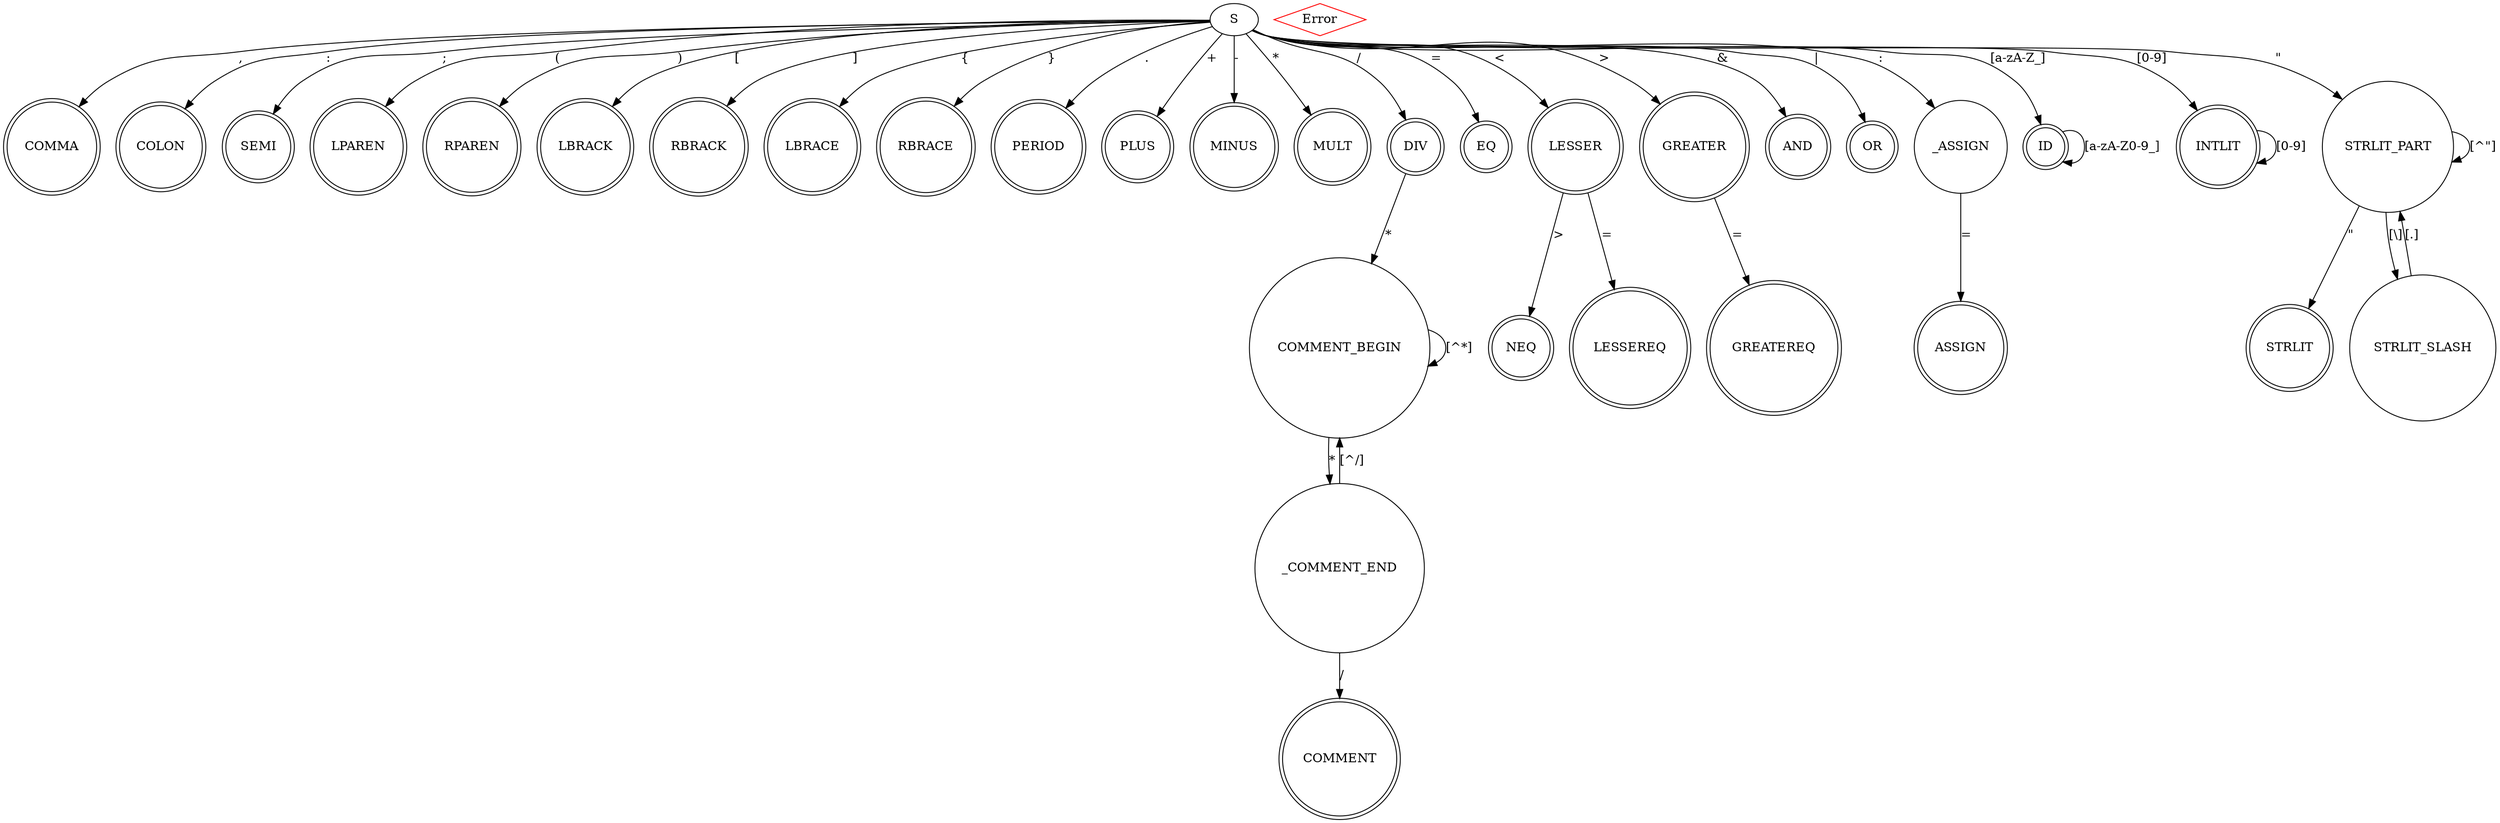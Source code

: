 digraph tiger {
	//	start state
	S;

	//	syntax error
	Error [color=red, shape=diamond];

	//	token types
	node [shape=doublecircle];
	S -> COMMA [label=","];
	S -> COLON [label=":"];
	S -> SEMI [label=";"];
	S -> LPAREN [label="("];
	S -> RPAREN [label=")"];
	S -> LBRACK [label="["];
	S -> RBRACK [label="]"];
	S -> LBRACE [label="{"];
	S -> RBRACE [label="}"];
	S -> PERIOD [label="."];
	S -> PLUS [label="+"];
	S -> MINUS [label="-"];
	S -> MULT [label="*"];
	S -> DIV [label="/"];
	S -> EQ [label="="];
	
	S -> LESSER [label="<"];
	LESSER -> NEQ [label=">"];
	S -> GREATER [label=">"];
	LESSER -> LESSEREQ [label="="];
	GREATER -> GREATEREQ [label="="];
	S -> AND [label="&"];
	S -> OR [label="|"];

	_ASSIGN [shape=circle];
	S -> _ASSIGN [label=":"];
	_ASSIGN -> ASSIGN [label="="];

	

	//	comments
	COMMENT_BEGIN, _COMMENT_END [shape=circle];
	DIV -> COMMENT_BEGIN [label="*"];
	COMMENT_BEGIN -> COMMENT_BEGIN [label="[^*]"]
	COMMENT_BEGIN -> _COMMENT_END [label="*"];
	_COMMENT_END -> COMMENT_BEGIN [label="[^/]"];
	_COMMENT_END -> COMMENT [label="/"];

	//	data
	ID;
	S -> ID [label="[a-zA-Z_]"];
	ID -> ID [label="[a-zA-Z0-9_]"];

	INTLIT;
	S -> INTLIT [label="[0-9]"];
	INTLIT -> INTLIT [label="[0-9]"];

	STRLIT;
	STRLIT_PART [shape=circle];	//	not an accept state
	S -> STRLIT_PART [label="\""];
	STRLIT_PART -> STRLIT_PART [label="[^\"]"];	//	FIXME: is regex ok?
	STRLIT_PART -> STRLIT [label="\""];
	STRLIT_SLASH [shape=circle];
	STRLIT_PART -> STRLIT_SLASH [label="[\\]"];
	STRLIT_SLASH -> STRLIT_PART [label="[.]"];
}